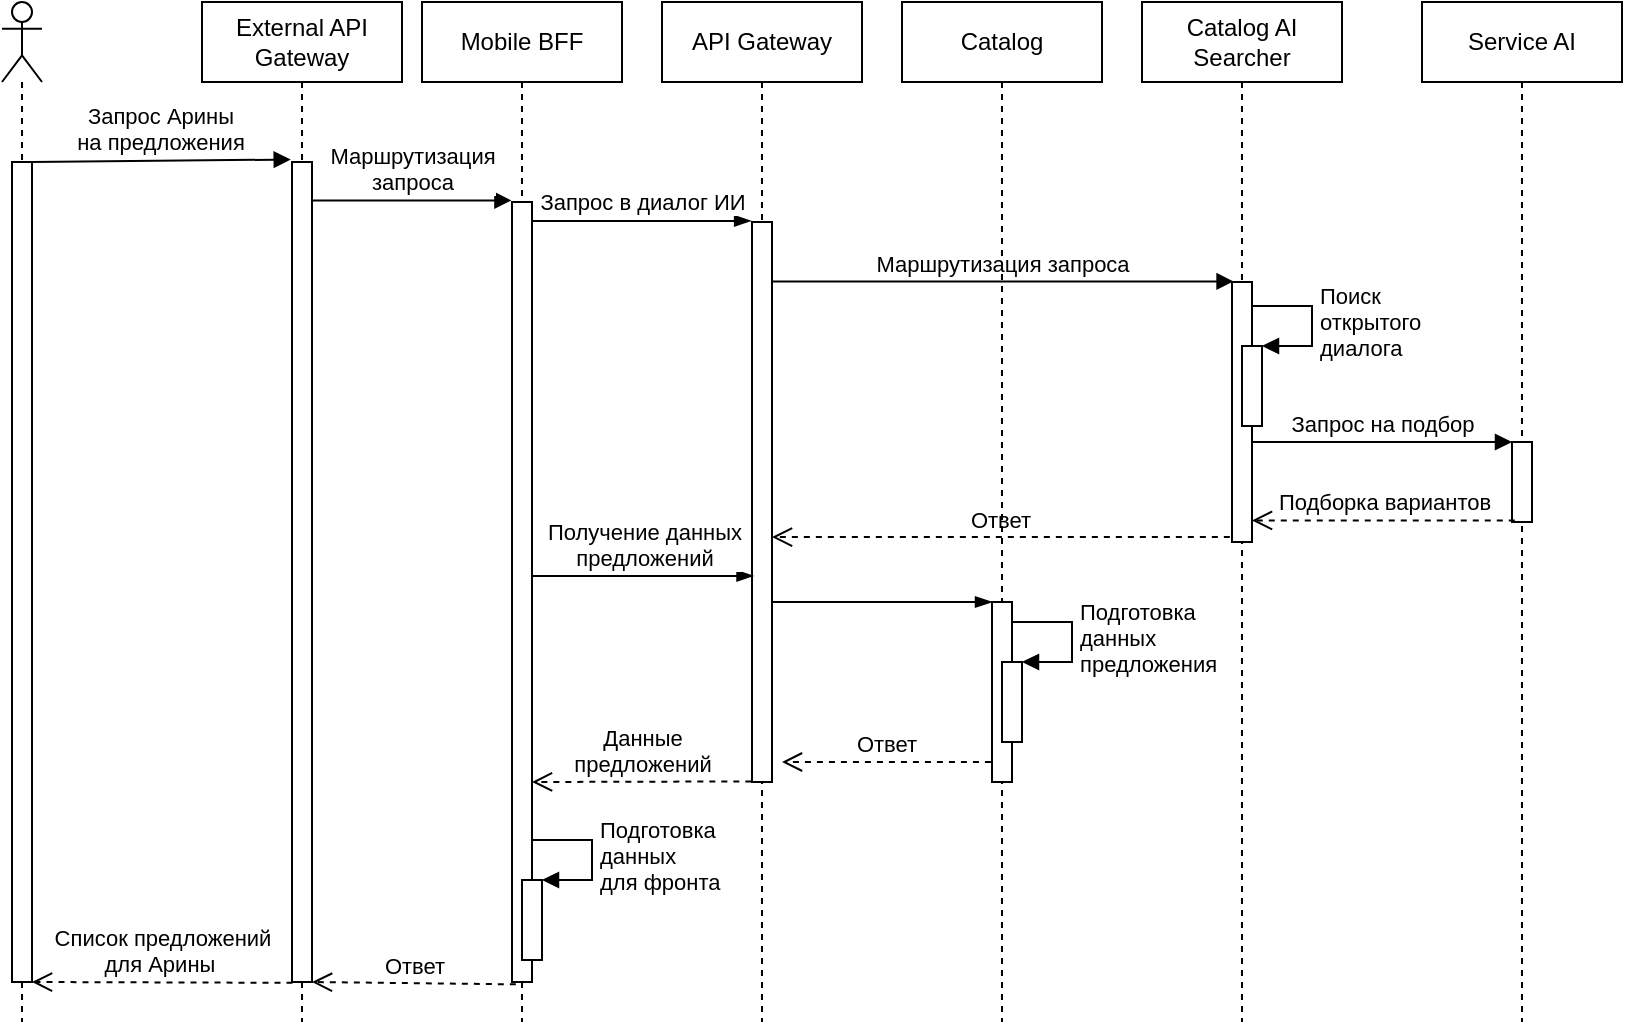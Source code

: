<mxfile>
    <diagram id="lTbygE6mmEBvN5XrSG2k" name="Страница 1">
        <mxGraphModel dx="839" dy="795" grid="1" gridSize="10" guides="1" tooltips="1" connect="1" arrows="1" fold="1" page="1" pageScale="1" pageWidth="827" pageHeight="1169" math="0" shadow="0">
            <root>
                <mxCell id="0"/>
                <mxCell id="1" parent="0"/>
                <mxCell id="3" value="" style="shape=umlLifeline;participant=umlActor;perimeter=lifelinePerimeter;whiteSpace=wrap;html=1;container=1;collapsible=0;recursiveResize=0;verticalAlign=top;spacingTop=36;outlineConnect=0;" parent="1" vertex="1">
                    <mxGeometry x="50" y="80" width="20" height="510" as="geometry"/>
                </mxCell>
                <mxCell id="5" value="" style="html=1;points=[];perimeter=orthogonalPerimeter;" parent="3" vertex="1">
                    <mxGeometry x="5" y="80" width="10" height="410" as="geometry"/>
                </mxCell>
                <mxCell id="23" value="Запрос Арины&lt;br&gt;на предложения" style="html=1;verticalAlign=bottom;endArrow=block;entryX=-0.064;entryY=-0.003;entryDx=0;entryDy=0;entryPerimeter=0;" parent="1" target="31" edge="1">
                    <mxGeometry relative="1" as="geometry">
                        <mxPoint x="65" y="160" as="sourcePoint"/>
                        <mxPoint x="195" y="160.0" as="targetPoint"/>
                    </mxGeometry>
                </mxCell>
                <mxCell id="27" value="External API Gateway" style="shape=umlLifeline;perimeter=lifelinePerimeter;whiteSpace=wrap;html=1;container=1;collapsible=0;recursiveResize=0;outlineConnect=0;" parent="1" vertex="1">
                    <mxGeometry x="150" y="80" width="100" height="510" as="geometry"/>
                </mxCell>
                <mxCell id="31" value="" style="html=1;points=[];perimeter=orthogonalPerimeter;" parent="27" vertex="1">
                    <mxGeometry x="45" y="80" width="10" height="410" as="geometry"/>
                </mxCell>
                <mxCell id="28" value="Mobile BFF" style="shape=umlLifeline;perimeter=lifelinePerimeter;whiteSpace=wrap;html=1;container=1;collapsible=0;recursiveResize=0;outlineConnect=0;" parent="1" vertex="1">
                    <mxGeometry x="260" y="80" width="100" height="510" as="geometry"/>
                </mxCell>
                <mxCell id="32" value="" style="html=1;points=[];perimeter=orthogonalPerimeter;" parent="28" vertex="1">
                    <mxGeometry x="45" y="100" width="10" height="390" as="geometry"/>
                </mxCell>
                <mxCell id="61" value="" style="html=1;points=[];perimeter=orthogonalPerimeter;" vertex="1" parent="28">
                    <mxGeometry x="50" y="439" width="10" height="40" as="geometry"/>
                </mxCell>
                <mxCell id="62" value="Подготовка&lt;br&gt;данных&lt;br&gt;для фронта" style="edgeStyle=orthogonalEdgeStyle;html=1;align=left;spacingLeft=2;endArrow=block;rounded=0;entryX=1;entryY=0;" edge="1" target="61" parent="28">
                    <mxGeometry relative="1" as="geometry">
                        <mxPoint x="55" y="419" as="sourcePoint"/>
                        <Array as="points">
                            <mxPoint x="85" y="419"/>
                        </Array>
                    </mxGeometry>
                </mxCell>
                <mxCell id="63" value="Данные&lt;br&gt;предложений" style="html=1;verticalAlign=bottom;endArrow=open;dashed=1;endSize=8;exitX=-0.033;exitY=0.999;exitDx=0;exitDy=0;exitPerimeter=0;" edge="1" parent="28" source="38">
                    <mxGeometry relative="1" as="geometry">
                        <mxPoint x="55" y="390" as="targetPoint"/>
                        <mxPoint x="159.46" y="390" as="sourcePoint"/>
                    </mxGeometry>
                </mxCell>
                <mxCell id="29" value="Catalog AI Searcher" style="shape=umlLifeline;perimeter=lifelinePerimeter;whiteSpace=wrap;html=1;container=1;collapsible=0;recursiveResize=0;outlineConnect=0;" parent="1" vertex="1">
                    <mxGeometry x="620" y="80" width="100" height="510" as="geometry"/>
                </mxCell>
                <mxCell id="33" value="" style="html=1;points=[];perimeter=orthogonalPerimeter;" parent="29" vertex="1">
                    <mxGeometry x="45" y="140" width="10" height="130" as="geometry"/>
                </mxCell>
                <mxCell id="40" value="" style="html=1;points=[];perimeter=orthogonalPerimeter;" parent="29" vertex="1">
                    <mxGeometry x="50" y="172" width="10" height="40" as="geometry"/>
                </mxCell>
                <mxCell id="41" value="Поиск &lt;br&gt;открытого&lt;br&gt;диалога" style="edgeStyle=orthogonalEdgeStyle;html=1;align=left;spacingLeft=2;endArrow=block;rounded=0;entryX=1;entryY=0;" parent="29" target="40" edge="1">
                    <mxGeometry relative="1" as="geometry">
                        <mxPoint x="55" y="152" as="sourcePoint"/>
                        <Array as="points">
                            <mxPoint x="85" y="152"/>
                        </Array>
                    </mxGeometry>
                </mxCell>
                <mxCell id="30" value="Service AI" style="shape=umlLifeline;perimeter=lifelinePerimeter;whiteSpace=wrap;html=1;container=1;collapsible=0;recursiveResize=0;outlineConnect=0;" parent="1" vertex="1">
                    <mxGeometry x="760" y="80" width="100" height="510" as="geometry"/>
                </mxCell>
                <mxCell id="49" value="" style="html=1;points=[];perimeter=orthogonalPerimeter;" vertex="1" parent="30">
                    <mxGeometry x="45" y="220" width="10" height="40" as="geometry"/>
                </mxCell>
                <mxCell id="35" value="Маршрутизация&lt;br&gt;запроса" style="html=1;verticalAlign=bottom;endArrow=block;entryX=-0.028;entryY=-0.002;entryDx=0;entryDy=0;entryPerimeter=0;" parent="1" source="31" edge="1" target="32">
                    <mxGeometry width="80" relative="1" as="geometry">
                        <mxPoint x="210" y="180" as="sourcePoint"/>
                        <mxPoint x="360" y="180" as="targetPoint"/>
                        <mxPoint as="offset"/>
                    </mxGeometry>
                </mxCell>
                <mxCell id="36" value="Запрос в диалог ИИ" style="html=1;verticalAlign=bottom;endArrow=blockThin;entryX=-0.045;entryY=-0.002;entryDx=0;entryDy=0;entryPerimeter=0;endFill=1;" parent="1" source="32" target="38" edge="1">
                    <mxGeometry x="0.003" width="80" relative="1" as="geometry">
                        <mxPoint x="400" y="190" as="sourcePoint"/>
                        <mxPoint x="570.45" y="190" as="targetPoint"/>
                        <mxPoint as="offset"/>
                    </mxGeometry>
                </mxCell>
                <mxCell id="37" value="API Gateway" style="shape=umlLifeline;perimeter=lifelinePerimeter;whiteSpace=wrap;html=1;container=1;collapsible=0;recursiveResize=0;outlineConnect=0;" parent="1" vertex="1">
                    <mxGeometry x="380" y="80" width="100" height="510" as="geometry"/>
                </mxCell>
                <mxCell id="38" value="" style="html=1;points=[];perimeter=orthogonalPerimeter;" parent="37" vertex="1">
                    <mxGeometry x="45" y="110" width="10" height="280" as="geometry"/>
                </mxCell>
                <mxCell id="57" value="" style="html=1;verticalAlign=bottom;endArrow=blockThin;endFill=1;entryX=0;entryY=0.561;entryDx=0;entryDy=0;entryPerimeter=0;" edge="1" parent="37">
                    <mxGeometry x="0.007" width="80" relative="1" as="geometry">
                        <mxPoint x="55.0" y="300" as="sourcePoint"/>
                        <mxPoint x="165.0" y="300" as="targetPoint"/>
                        <mxPoint as="offset"/>
                    </mxGeometry>
                </mxCell>
                <mxCell id="60" value="Ответ" style="html=1;verticalAlign=bottom;endArrow=open;dashed=1;endSize=8;exitX=-0.108;exitY=0.981;exitDx=0;exitDy=0;exitPerimeter=0;" edge="1" parent="37">
                    <mxGeometry relative="1" as="geometry">
                        <mxPoint x="60" y="380" as="targetPoint"/>
                        <mxPoint x="164.46" y="380" as="sourcePoint"/>
                    </mxGeometry>
                </mxCell>
                <mxCell id="39" value="Маршрутизация запроса" style="html=1;verticalAlign=bottom;endArrow=block;entryX=0.078;entryY=-0.002;entryDx=0;entryDy=0;entryPerimeter=0;" parent="1" source="38" target="33" edge="1">
                    <mxGeometry x="-0.005" width="80" relative="1" as="geometry">
                        <mxPoint x="590" y="220" as="sourcePoint"/>
                        <mxPoint x="690" y="220" as="targetPoint"/>
                        <mxPoint as="offset"/>
                    </mxGeometry>
                </mxCell>
                <mxCell id="42" value="Ответ" style="html=1;verticalAlign=bottom;endArrow=open;dashed=1;endSize=8;exitX=-0.108;exitY=0.981;exitDx=0;exitDy=0;exitPerimeter=0;" parent="1" source="33" target="38" edge="1">
                    <mxGeometry relative="1" as="geometry">
                        <mxPoint x="560" y="310" as="targetPoint"/>
                        <mxPoint x="694.5" y="310" as="sourcePoint"/>
                    </mxGeometry>
                </mxCell>
                <mxCell id="45" value="Список предложений &lt;br&gt;для Арины&amp;nbsp;" style="html=1;verticalAlign=bottom;endArrow=open;dashed=1;endSize=8;exitX=0.026;exitY=1.001;exitDx=0;exitDy=0;exitPerimeter=0;" parent="1" source="31" target="5" edge="1">
                    <mxGeometry relative="1" as="geometry">
                        <mxPoint x="80" y="340" as="targetPoint"/>
                        <mxPoint x="170" y="340" as="sourcePoint"/>
                    </mxGeometry>
                </mxCell>
                <mxCell id="44" value="Ответ" style="html=1;verticalAlign=bottom;endArrow=open;dashed=1;endSize=8;exitX=0.191;exitY=1.003;exitDx=0;exitDy=0;exitPerimeter=0;" parent="1" source="32" target="31" edge="1">
                    <mxGeometry relative="1" as="geometry">
                        <mxPoint x="220" y="330" as="targetPoint"/>
                        <mxPoint x="359" y="330.0" as="sourcePoint"/>
                    </mxGeometry>
                </mxCell>
                <mxCell id="50" value="Подборка вариантов" style="html=1;verticalAlign=bottom;endArrow=open;dashed=1;endSize=8;exitX=0.139;exitY=0.981;exitDx=0;exitDy=0;exitPerimeter=0;" edge="1" parent="1" source="49" target="33">
                    <mxGeometry relative="1" as="geometry">
                        <mxPoint x="710" y="330" as="targetPoint"/>
                        <mxPoint x="880" y="330" as="sourcePoint"/>
                    </mxGeometry>
                </mxCell>
                <mxCell id="51" value="Catalog" style="shape=umlLifeline;perimeter=lifelinePerimeter;whiteSpace=wrap;html=1;container=1;collapsible=0;recursiveResize=0;outlineConnect=0;" vertex="1" parent="1">
                    <mxGeometry x="500" y="80" width="100" height="510" as="geometry"/>
                </mxCell>
                <mxCell id="55" value="" style="html=1;points=[];perimeter=orthogonalPerimeter;" vertex="1" parent="51">
                    <mxGeometry x="45" y="300" width="10" height="90" as="geometry"/>
                </mxCell>
                <mxCell id="58" value="" style="html=1;points=[];perimeter=orthogonalPerimeter;" vertex="1" parent="51">
                    <mxGeometry x="50" y="330" width="10" height="40" as="geometry"/>
                </mxCell>
                <mxCell id="59" value="Подготовка&lt;br&gt;данных&lt;br&gt;предложения" style="edgeStyle=orthogonalEdgeStyle;html=1;align=left;spacingLeft=2;endArrow=block;rounded=0;entryX=1;entryY=0;" edge="1" target="58" parent="51">
                    <mxGeometry relative="1" as="geometry">
                        <mxPoint x="55" y="310" as="sourcePoint"/>
                        <Array as="points">
                            <mxPoint x="85" y="310"/>
                        </Array>
                    </mxGeometry>
                </mxCell>
                <mxCell id="48" value="Запрос на подбор" style="html=1;verticalAlign=bottom;endArrow=block;" edge="1" parent="1" source="33" target="49">
                    <mxGeometry x="-0.005" width="80" relative="1" as="geometry">
                        <mxPoint x="700" y="305" as="sourcePoint"/>
                        <mxPoint x="779" y="305" as="targetPoint"/>
                        <mxPoint as="offset"/>
                    </mxGeometry>
                </mxCell>
                <mxCell id="56" value="Получение данных&lt;br&gt;предложений" style="html=1;verticalAlign=bottom;endArrow=blockThin;endFill=1;entryX=0.076;entryY=0.632;entryDx=0;entryDy=0;entryPerimeter=0;" edge="1" parent="1" source="32" target="38">
                    <mxGeometry x="0.007" width="80" relative="1" as="geometry">
                        <mxPoint x="320" y="370" as="sourcePoint"/>
                        <mxPoint x="420" y="370" as="targetPoint"/>
                        <mxPoint as="offset"/>
                    </mxGeometry>
                </mxCell>
            </root>
        </mxGraphModel>
    </diagram>
</mxfile>